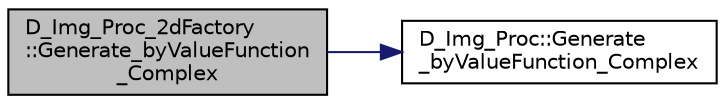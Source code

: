 digraph "D_Img_Proc_2dFactory::Generate_byValueFunction_Complex"
{
 // LATEX_PDF_SIZE
  edge [fontname="Helvetica",fontsize="10",labelfontname="Helvetica",labelfontsize="10"];
  node [fontname="Helvetica",fontsize="10",shape=record];
  rankdir="LR";
  Node1 [label="D_Img_Proc_2dFactory\l::Generate_byValueFunction\l_Complex",height=0.2,width=0.4,color="black", fillcolor="grey75", style="filled", fontcolor="black",tooltip=" "];
  Node1 -> Node2 [color="midnightblue",fontsize="10",style="solid",fontname="Helvetica"];
  Node2 [label="D_Img_Proc::Generate\l_byValueFunction_Complex",height=0.2,width=0.4,color="black", fillcolor="white", style="filled",URL="$class_d___img___proc.html#ae059ff76a8064c50af0b2dbe3cc850c3",tooltip=" "];
}

